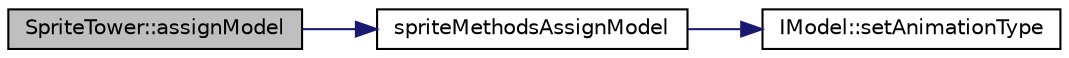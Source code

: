 digraph "SpriteTower::assignModel"
{
 // LATEX_PDF_SIZE
  edge [fontname="Helvetica",fontsize="10",labelfontname="Helvetica",labelfontsize="10"];
  node [fontname="Helvetica",fontsize="10",shape=record];
  rankdir="LR";
  Node1 [label="SpriteTower::assignModel",height=0.2,width=0.4,color="black", fillcolor="grey75", style="filled", fontcolor="black",tooltip=" "];
  Node1 -> Node2 [color="midnightblue",fontsize="10",style="solid",fontname="Helvetica"];
  Node2 [label="spriteMethodsAssignModel",height=0.2,width=0.4,color="black", fillcolor="white", style="filled",URL="$_sprite_methods_8cpp.html#a0353a1f314bbaac068a68198e616962a",tooltip=" "];
  Node2 -> Node3 [color="midnightblue",fontsize="10",style="solid",fontname="Helvetica"];
  Node3 [label="IModel::setAnimationType",height=0.2,width=0.4,color="black", fillcolor="white", style="filled",URL="$class_i_model.html#af95a96f345d05c3283940872e6a3fc74",tooltip=" "];
}
